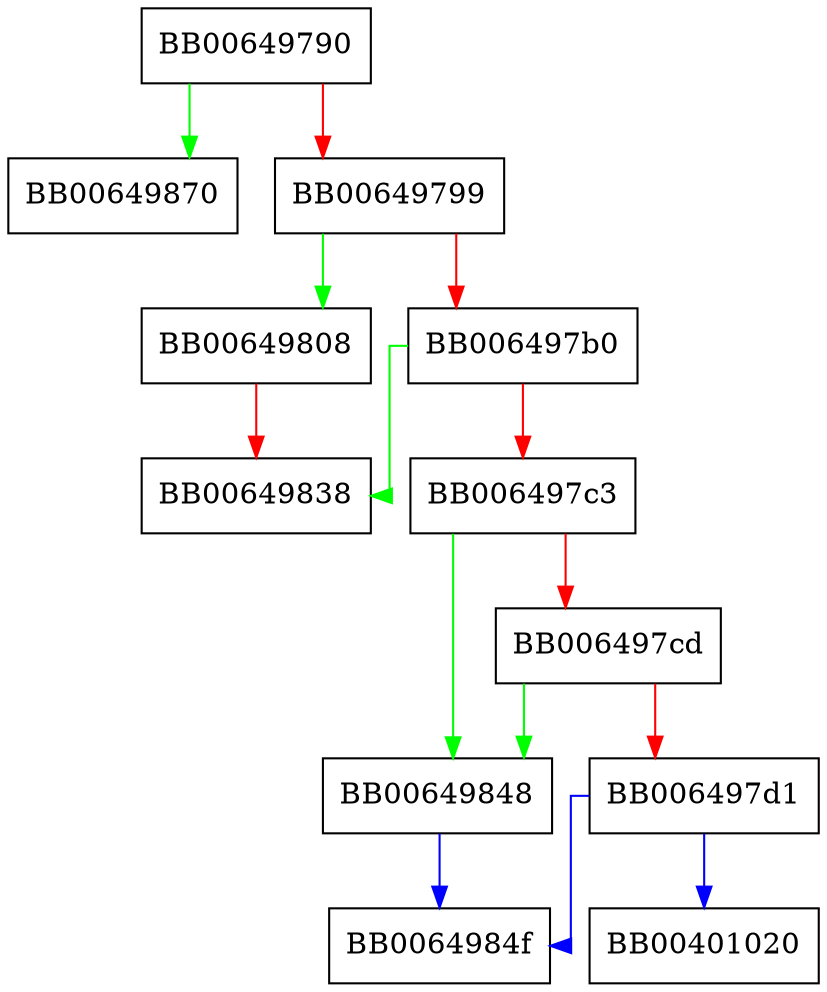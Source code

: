 digraph OPENSSL_sk_push {
  node [shape="box"];
  graph [splines=ortho];
  BB00649790 -> BB00649870 [color="green"];
  BB00649790 -> BB00649799 [color="red"];
  BB00649799 -> BB00649808 [color="green"];
  BB00649799 -> BB006497b0 [color="red"];
  BB006497b0 -> BB00649838 [color="green"];
  BB006497b0 -> BB006497c3 [color="red"];
  BB006497c3 -> BB00649848 [color="green"];
  BB006497c3 -> BB006497cd [color="red"];
  BB006497cd -> BB00649848 [color="green"];
  BB006497cd -> BB006497d1 [color="red"];
  BB006497d1 -> BB00401020 [color="blue"];
  BB006497d1 -> BB0064984f [color="blue"];
  BB00649808 -> BB00649838 [color="red"];
  BB00649848 -> BB0064984f [color="blue"];
}